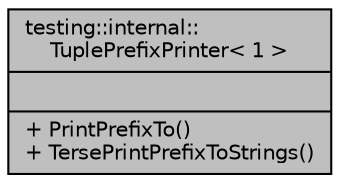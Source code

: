 digraph "testing::internal::TuplePrefixPrinter&lt; 1 &gt;"
{
 // LATEX_PDF_SIZE
  edge [fontname="Helvetica",fontsize="10",labelfontname="Helvetica",labelfontsize="10"];
  node [fontname="Helvetica",fontsize="10",shape=record];
  Node1 [label="{testing::internal::\lTuplePrefixPrinter\< 1 \>\n||+ PrintPrefixTo()\l+ TersePrintPrefixToStrings()\l}",height=0.2,width=0.4,color="black", fillcolor="grey75", style="filled", fontcolor="black",tooltip=" "];
}
